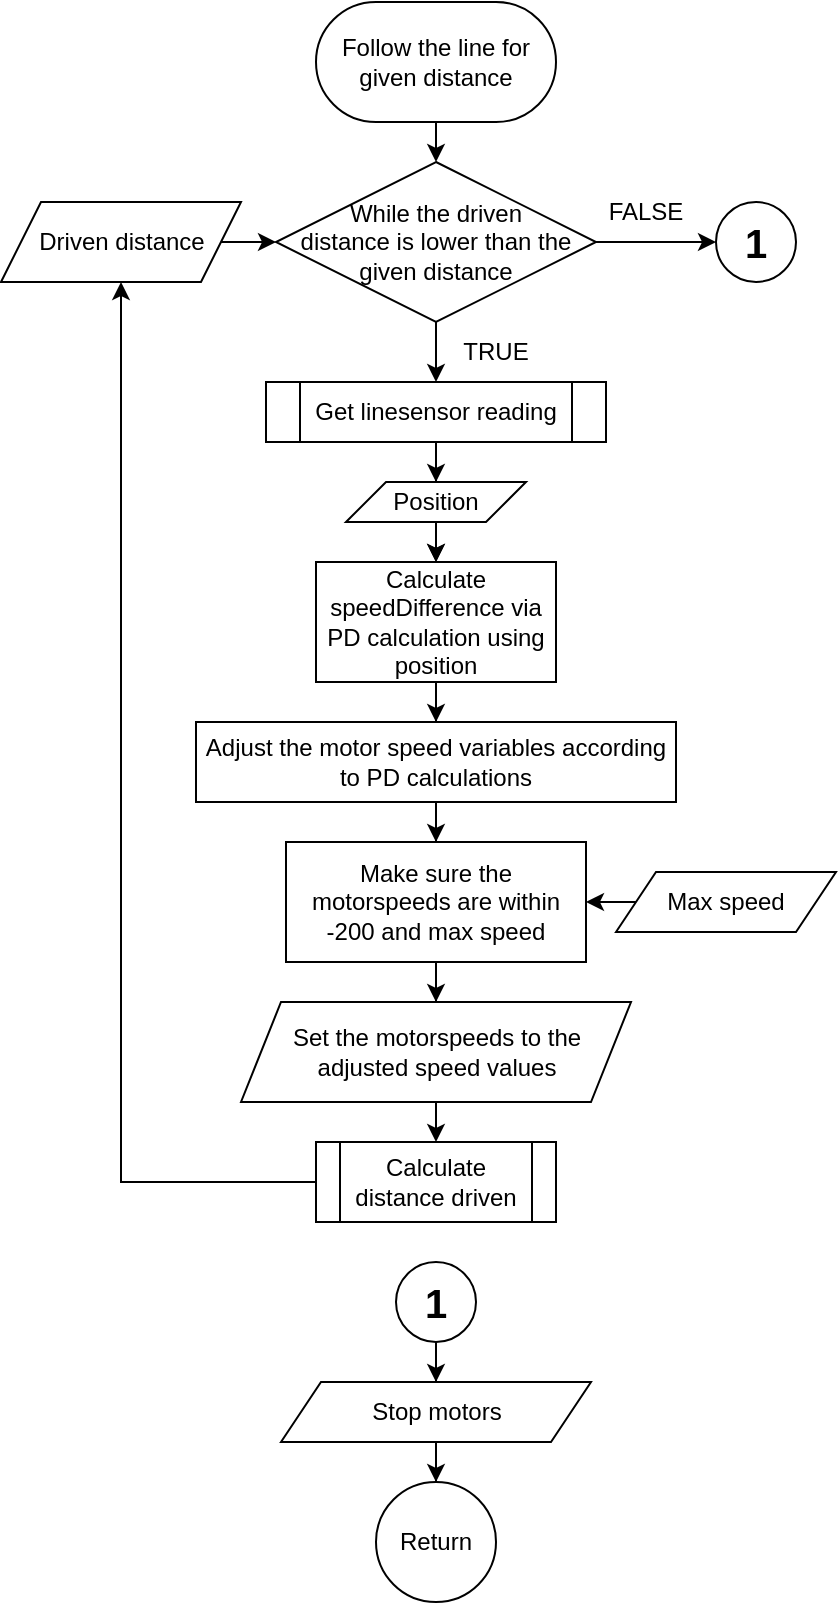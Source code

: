 <mxfile version="22.1.11" type="device">
  <diagram name="Page-1" id="q-U9w_K2m61O_o1xIY1g">
    <mxGraphModel dx="1008" dy="500" grid="1" gridSize="10" guides="1" tooltips="1" connect="1" arrows="1" fold="1" page="1" pageScale="1" pageWidth="850" pageHeight="1100" math="0" shadow="0">
      <root>
        <mxCell id="0" />
        <mxCell id="1" parent="0" />
        <mxCell id="2l5XyDmXKJX6wJI42wbi-11" style="edgeStyle=orthogonalEdgeStyle;rounded=0;orthogonalLoop=1;jettySize=auto;html=1;exitX=0.5;exitY=1;exitDx=0;exitDy=0;entryX=0.5;entryY=0;entryDx=0;entryDy=0;" parent="1" source="2l5XyDmXKJX6wJI42wbi-1" target="2l5XyDmXKJX6wJI42wbi-3" edge="1">
          <mxGeometry relative="1" as="geometry" />
        </mxCell>
        <mxCell id="2l5XyDmXKJX6wJI42wbi-1" value="Follow the line for given distance" style="rounded=1;whiteSpace=wrap;html=1;arcSize=50;" parent="1" vertex="1">
          <mxGeometry x="180" y="30" width="120" height="60" as="geometry" />
        </mxCell>
        <mxCell id="2l5XyDmXKJX6wJI42wbi-2" style="edgeStyle=orthogonalEdgeStyle;rounded=0;orthogonalLoop=1;jettySize=auto;html=1;exitX=1;exitY=0.5;exitDx=0;exitDy=0;entryX=0;entryY=0.5;entryDx=0;entryDy=0;" parent="1" source="2l5XyDmXKJX6wJI42wbi-3" target="2l5XyDmXKJX6wJI42wbi-8" edge="1">
          <mxGeometry relative="1" as="geometry" />
        </mxCell>
        <mxCell id="1vR5NugbleAwmksmtWd0-3" style="edgeStyle=orthogonalEdgeStyle;rounded=0;orthogonalLoop=1;jettySize=auto;html=1;exitX=0.5;exitY=1;exitDx=0;exitDy=0;entryX=0.5;entryY=0;entryDx=0;entryDy=0;" parent="1" source="2l5XyDmXKJX6wJI42wbi-3" target="2l5XyDmXKJX6wJI42wbi-17" edge="1">
          <mxGeometry relative="1" as="geometry" />
        </mxCell>
        <mxCell id="2l5XyDmXKJX6wJI42wbi-3" value="While the driven &lt;br&gt;distance is lower than the given distance" style="rhombus;whiteSpace=wrap;html=1;" parent="1" vertex="1">
          <mxGeometry x="160" y="110" width="160" height="80" as="geometry" />
        </mxCell>
        <mxCell id="2l5XyDmXKJX6wJI42wbi-6" style="edgeStyle=orthogonalEdgeStyle;rounded=0;orthogonalLoop=1;jettySize=auto;html=1;exitX=1;exitY=0.5;exitDx=0;exitDy=0;entryX=0;entryY=0.5;entryDx=0;entryDy=0;" parent="1" source="2l5XyDmXKJX6wJI42wbi-7" target="2l5XyDmXKJX6wJI42wbi-3" edge="1">
          <mxGeometry relative="1" as="geometry" />
        </mxCell>
        <mxCell id="2l5XyDmXKJX6wJI42wbi-7" value="Driven distance" style="shape=parallelogram;perimeter=parallelogramPerimeter;whiteSpace=wrap;html=1;fixedSize=1;" parent="1" vertex="1">
          <mxGeometry x="22.5" y="130" width="120" height="40" as="geometry" />
        </mxCell>
        <mxCell id="2l5XyDmXKJX6wJI42wbi-8" value="&lt;font style=&quot;font-size: 20px;&quot;&gt;&lt;b&gt;1&lt;/b&gt;&lt;/font&gt;" style="ellipse;whiteSpace=wrap;html=1;aspect=fixed;" parent="1" vertex="1">
          <mxGeometry x="380" y="130" width="40" height="40" as="geometry" />
        </mxCell>
        <mxCell id="2l5XyDmXKJX6wJI42wbi-9" value="TRUE" style="text;html=1;strokeColor=none;fillColor=none;align=center;verticalAlign=middle;whiteSpace=wrap;rounded=0;" parent="1" vertex="1">
          <mxGeometry x="240" y="190" width="60" height="30" as="geometry" />
        </mxCell>
        <mxCell id="2l5XyDmXKJX6wJI42wbi-10" value="FALSE" style="text;html=1;strokeColor=none;fillColor=none;align=center;verticalAlign=middle;whiteSpace=wrap;rounded=0;" parent="1" vertex="1">
          <mxGeometry x="315" y="120" width="60" height="30" as="geometry" />
        </mxCell>
        <mxCell id="1vR5NugbleAwmksmtWd0-5" style="edgeStyle=orthogonalEdgeStyle;rounded=0;orthogonalLoop=1;jettySize=auto;html=1;exitX=0;exitY=0.5;exitDx=0;exitDy=0;" parent="1" source="2l5XyDmXKJX6wJI42wbi-15" target="2l5XyDmXKJX6wJI42wbi-7" edge="1">
          <mxGeometry relative="1" as="geometry" />
        </mxCell>
        <mxCell id="2l5XyDmXKJX6wJI42wbi-15" value="Calculate distance driven" style="shape=process;whiteSpace=wrap;html=1;backgroundOutline=1;" parent="1" vertex="1">
          <mxGeometry x="180" y="600" width="120" height="40" as="geometry" />
        </mxCell>
        <mxCell id="2l5XyDmXKJX6wJI42wbi-24" value="" style="edgeStyle=orthogonalEdgeStyle;rounded=0;orthogonalLoop=1;jettySize=auto;html=1;entryX=0.5;entryY=0;entryDx=0;entryDy=0;" parent="1" source="2l5XyDmXKJX6wJI42wbi-17" target="2l5XyDmXKJX6wJI42wbi-19" edge="1">
          <mxGeometry relative="1" as="geometry" />
        </mxCell>
        <mxCell id="KFMmfXUX0gpFSFj1KZeK-1" value="" style="edgeStyle=orthogonalEdgeStyle;rounded=0;orthogonalLoop=1;jettySize=auto;html=1;" edge="1" parent="1" source="2l5XyDmXKJX6wJI42wbi-17" target="2l5XyDmXKJX6wJI42wbi-23">
          <mxGeometry relative="1" as="geometry" />
        </mxCell>
        <mxCell id="2l5XyDmXKJX6wJI42wbi-17" value="Get linesensor reading" style="shape=process;whiteSpace=wrap;html=1;backgroundOutline=1;" parent="1" vertex="1">
          <mxGeometry x="155" y="220" width="170" height="30" as="geometry" />
        </mxCell>
        <mxCell id="1vR5NugbleAwmksmtWd0-2" style="edgeStyle=orthogonalEdgeStyle;rounded=0;orthogonalLoop=1;jettySize=auto;html=1;exitX=0.5;exitY=1;exitDx=0;exitDy=0;entryX=0.5;entryY=0;entryDx=0;entryDy=0;" parent="1" source="2l5XyDmXKJX6wJI42wbi-19" target="2l5XyDmXKJX6wJI42wbi-23" edge="1">
          <mxGeometry relative="1" as="geometry">
            <mxPoint x="240" y="300" as="sourcePoint" />
          </mxGeometry>
        </mxCell>
        <mxCell id="2l5XyDmXKJX6wJI42wbi-19" value="Position" style="shape=parallelogram;perimeter=parallelogramPerimeter;whiteSpace=wrap;html=1;fixedSize=1;" parent="1" vertex="1">
          <mxGeometry x="195" y="270" width="90" height="20" as="geometry" />
        </mxCell>
        <mxCell id="2l5XyDmXKJX6wJI42wbi-26" value="" style="edgeStyle=orthogonalEdgeStyle;rounded=0;orthogonalLoop=1;jettySize=auto;html=1;" parent="1" source="2l5XyDmXKJX6wJI42wbi-23" target="2l5XyDmXKJX6wJI42wbi-25" edge="1">
          <mxGeometry relative="1" as="geometry" />
        </mxCell>
        <mxCell id="2l5XyDmXKJX6wJI42wbi-23" value="Calculate speedDifference via PD calculation using position" style="whiteSpace=wrap;html=1;" parent="1" vertex="1">
          <mxGeometry x="180" y="310" width="120" height="60" as="geometry" />
        </mxCell>
        <mxCell id="2l5XyDmXKJX6wJI42wbi-28" value="" style="edgeStyle=orthogonalEdgeStyle;rounded=0;orthogonalLoop=1;jettySize=auto;html=1;" parent="1" source="2l5XyDmXKJX6wJI42wbi-25" target="2l5XyDmXKJX6wJI42wbi-27" edge="1">
          <mxGeometry relative="1" as="geometry" />
        </mxCell>
        <mxCell id="2l5XyDmXKJX6wJI42wbi-25" value="Adjust the motor speed variables according to PD calculations" style="whiteSpace=wrap;html=1;" parent="1" vertex="1">
          <mxGeometry x="120" y="390" width="240" height="40" as="geometry" />
        </mxCell>
        <mxCell id="2l5XyDmXKJX6wJI42wbi-33" value="" style="edgeStyle=orthogonalEdgeStyle;rounded=0;orthogonalLoop=1;jettySize=auto;html=1;" parent="1" source="2l5XyDmXKJX6wJI42wbi-27" target="2l5XyDmXKJX6wJI42wbi-32" edge="1">
          <mxGeometry relative="1" as="geometry" />
        </mxCell>
        <mxCell id="2l5XyDmXKJX6wJI42wbi-27" value="Make sure the motorspeeds are within -200 and max speed" style="whiteSpace=wrap;html=1;" parent="1" vertex="1">
          <mxGeometry x="165" y="450" width="150" height="60" as="geometry" />
        </mxCell>
        <mxCell id="KFMmfXUX0gpFSFj1KZeK-3" style="edgeStyle=orthogonalEdgeStyle;rounded=0;orthogonalLoop=1;jettySize=auto;html=1;exitX=0;exitY=0.5;exitDx=0;exitDy=0;entryX=1;entryY=0.5;entryDx=0;entryDy=0;" edge="1" parent="1" source="2l5XyDmXKJX6wJI42wbi-29" target="2l5XyDmXKJX6wJI42wbi-27">
          <mxGeometry relative="1" as="geometry" />
        </mxCell>
        <mxCell id="2l5XyDmXKJX6wJI42wbi-29" value="Max speed" style="shape=parallelogram;perimeter=parallelogramPerimeter;whiteSpace=wrap;html=1;fixedSize=1;" parent="1" vertex="1">
          <mxGeometry x="330" y="465" width="110" height="30" as="geometry" />
        </mxCell>
        <mxCell id="1vR5NugbleAwmksmtWd0-4" style="edgeStyle=orthogonalEdgeStyle;rounded=0;orthogonalLoop=1;jettySize=auto;html=1;exitX=0.5;exitY=1;exitDx=0;exitDy=0;entryX=0.5;entryY=0;entryDx=0;entryDy=0;" parent="1" source="2l5XyDmXKJX6wJI42wbi-32" target="2l5XyDmXKJX6wJI42wbi-15" edge="1">
          <mxGeometry relative="1" as="geometry" />
        </mxCell>
        <mxCell id="2l5XyDmXKJX6wJI42wbi-32" value="Set the motorspeeds to the &lt;br&gt;adjusted speed values" style="shape=parallelogram;perimeter=parallelogramPerimeter;whiteSpace=wrap;html=1;fixedSize=1;" parent="1" vertex="1">
          <mxGeometry x="142.5" y="530" width="195" height="50" as="geometry" />
        </mxCell>
        <mxCell id="2l5XyDmXKJX6wJI42wbi-38" value="" style="edgeStyle=orthogonalEdgeStyle;rounded=0;orthogonalLoop=1;jettySize=auto;html=1;" parent="1" source="2l5XyDmXKJX6wJI42wbi-35" target="2l5XyDmXKJX6wJI42wbi-37" edge="1">
          <mxGeometry relative="1" as="geometry" />
        </mxCell>
        <mxCell id="2l5XyDmXKJX6wJI42wbi-35" value="&lt;font style=&quot;font-size: 20px;&quot;&gt;&lt;b&gt;1&lt;/b&gt;&lt;/font&gt;" style="ellipse;whiteSpace=wrap;html=1;aspect=fixed;" parent="1" vertex="1">
          <mxGeometry x="220" y="660" width="40" height="40" as="geometry" />
        </mxCell>
        <mxCell id="2l5XyDmXKJX6wJI42wbi-40" value="" style="edgeStyle=orthogonalEdgeStyle;rounded=0;orthogonalLoop=1;jettySize=auto;html=1;" parent="1" source="2l5XyDmXKJX6wJI42wbi-37" target="2l5XyDmXKJX6wJI42wbi-39" edge="1">
          <mxGeometry relative="1" as="geometry" />
        </mxCell>
        <mxCell id="2l5XyDmXKJX6wJI42wbi-37" value="Stop motors" style="shape=parallelogram;perimeter=parallelogramPerimeter;whiteSpace=wrap;html=1;fixedSize=1;" parent="1" vertex="1">
          <mxGeometry x="162.5" y="720" width="155" height="30" as="geometry" />
        </mxCell>
        <mxCell id="2l5XyDmXKJX6wJI42wbi-39" value="Return" style="ellipse;whiteSpace=wrap;html=1;" parent="1" vertex="1">
          <mxGeometry x="210" y="770" width="60" height="60" as="geometry" />
        </mxCell>
      </root>
    </mxGraphModel>
  </diagram>
</mxfile>
